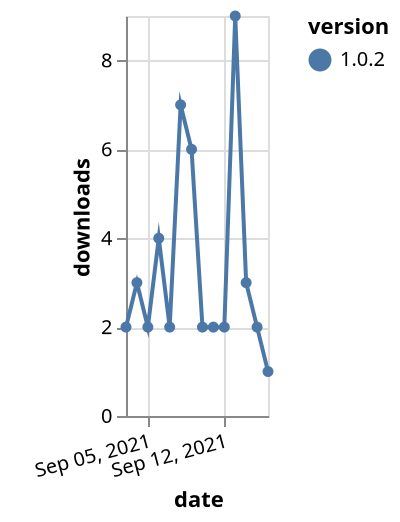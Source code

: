 {"$schema": "https://vega.github.io/schema/vega-lite/v5.json", "description": "A simple bar chart with embedded data.", "data": {"values": [{"date": "2021-09-03", "total": 3240, "delta": 2, "version": "1.0.2"}, {"date": "2021-09-04", "total": 3243, "delta": 3, "version": "1.0.2"}, {"date": "2021-09-05", "total": 3245, "delta": 2, "version": "1.0.2"}, {"date": "2021-09-06", "total": 3249, "delta": 4, "version": "1.0.2"}, {"date": "2021-09-07", "total": 3251, "delta": 2, "version": "1.0.2"}, {"date": "2021-09-08", "total": 3258, "delta": 7, "version": "1.0.2"}, {"date": "2021-09-09", "total": 3264, "delta": 6, "version": "1.0.2"}, {"date": "2021-09-10", "total": 3266, "delta": 2, "version": "1.0.2"}, {"date": "2021-09-11", "total": 3268, "delta": 2, "version": "1.0.2"}, {"date": "2021-09-12", "total": 3270, "delta": 2, "version": "1.0.2"}, {"date": "2021-09-13", "total": 3279, "delta": 9, "version": "1.0.2"}, {"date": "2021-09-14", "total": 3282, "delta": 3, "version": "1.0.2"}, {"date": "2021-09-15", "total": 3284, "delta": 2, "version": "1.0.2"}, {"date": "2021-09-16", "total": 3285, "delta": 1, "version": "1.0.2"}]}, "width": "container", "mark": {"type": "line", "point": {"filled": true}}, "encoding": {"x": {"field": "date", "type": "temporal", "timeUnit": "yearmonthdate", "title": "date", "axis": {"labelAngle": -15}}, "y": {"field": "delta", "type": "quantitative", "title": "downloads"}, "color": {"field": "version", "type": "nominal"}, "tooltip": {"field": "delta"}}}